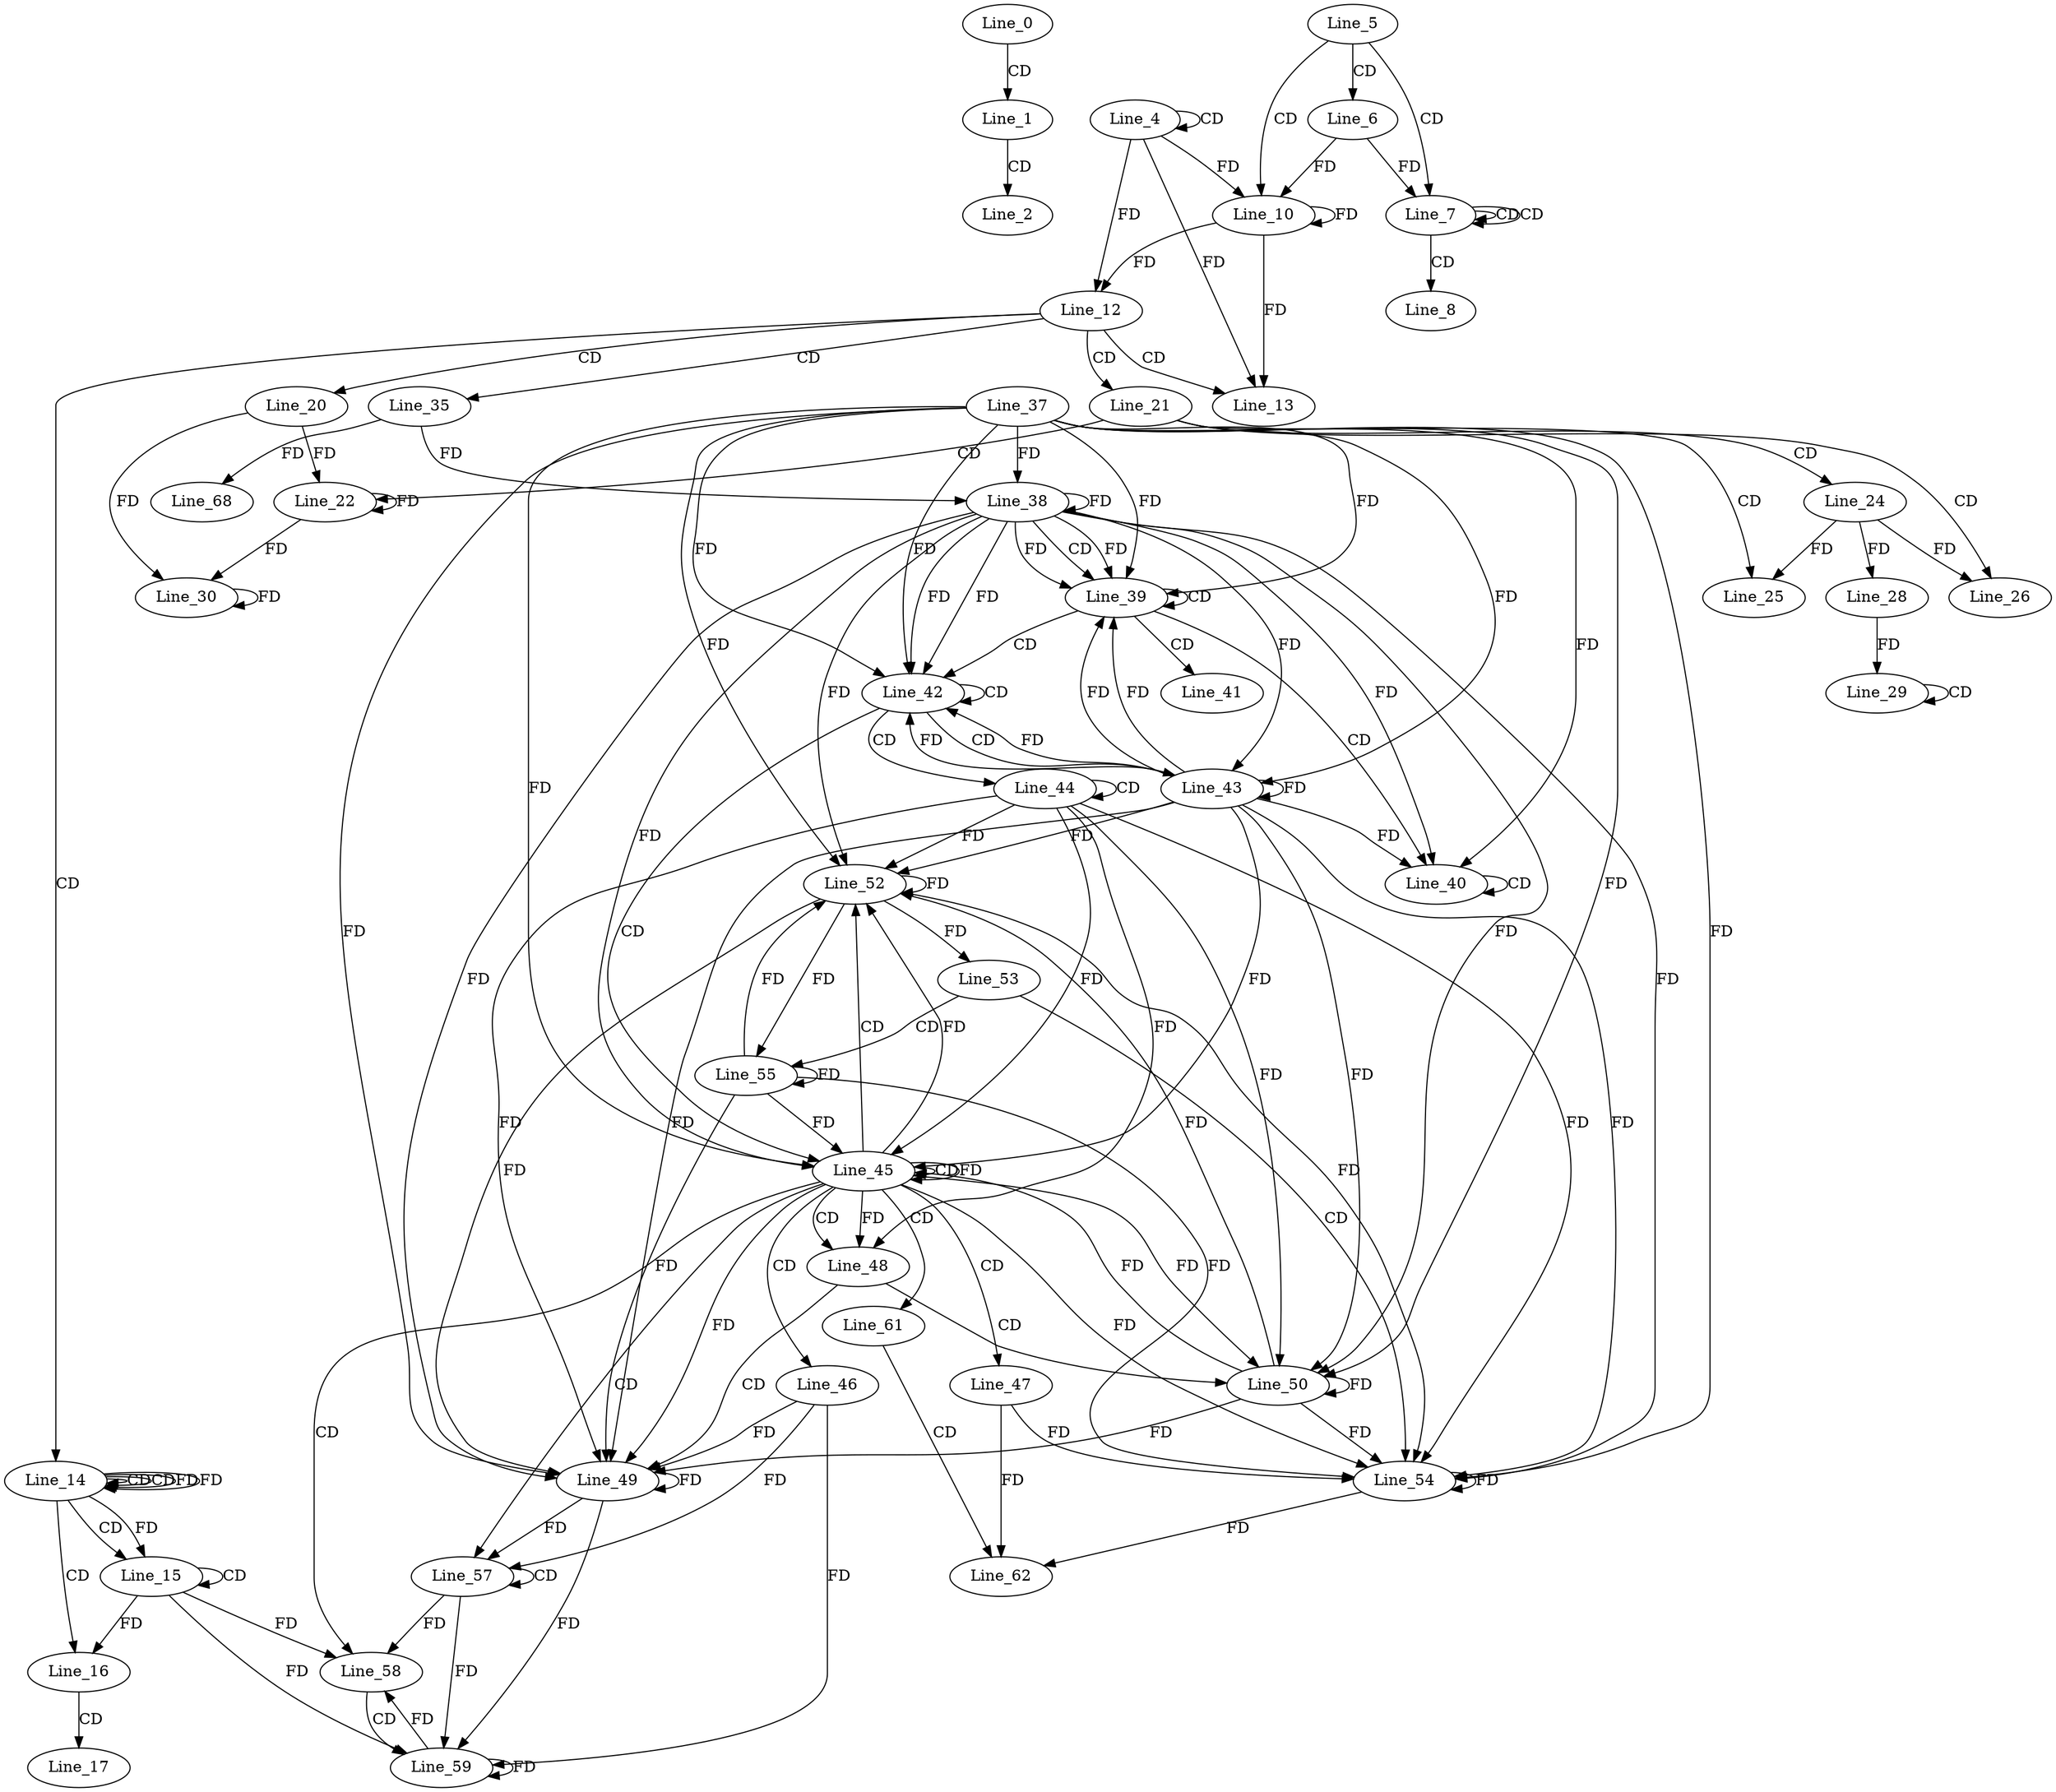 digraph G {
  Line_0;
  Line_1;
  Line_2;
  Line_4;
  Line_4;
  Line_5;
  Line_6;
  Line_7;
  Line_7;
  Line_7;
  Line_8;
  Line_10;
  Line_10;
  Line_12;
  Line_13;
  Line_14;
  Line_14;
  Line_14;
  Line_14;
  Line_15;
  Line_15;
  Line_16;
  Line_17;
  Line_20;
  Line_21;
  Line_22;
  Line_24;
  Line_25;
  Line_26;
  Line_28;
  Line_29;
  Line_29;
  Line_28;
  Line_30;
  Line_35;
  Line_38;
  Line_37;
  Line_38;
  Line_38;
  Line_39;
  Line_39;
  Line_40;
  Line_40;
  Line_40;
  Line_41;
  Line_42;
  Line_42;
  Line_43;
  Line_43;
  Line_43;
  Line_44;
  Line_44;
  Line_45;
  Line_45;
  Line_45;
  Line_45;
  Line_46;
  Line_47;
  Line_48;
  Line_49;
  Line_49;
  Line_49;
  Line_50;
  Line_50;
  Line_50;
  Line_52;
  Line_52;
  Line_53;
  Line_54;
  Line_54;
  Line_55;
  Line_55;
  Line_55;
  Line_57;
  Line_57;
  Line_58;
  Line_59;
  Line_59;
  Line_61;
  Line_62;
  Line_68;
  Line_0 -> Line_1 [ label="CD" ];
  Line_1 -> Line_2 [ label="CD" ];
  Line_4 -> Line_4 [ label="CD" ];
  Line_5 -> Line_6 [ label="CD" ];
  Line_5 -> Line_7 [ label="CD" ];
  Line_7 -> Line_7 [ label="CD" ];
  Line_7 -> Line_7 [ label="CD" ];
  Line_6 -> Line_7 [ label="FD" ];
  Line_7 -> Line_8 [ label="CD" ];
  Line_5 -> Line_10 [ label="CD" ];
  Line_4 -> Line_10 [ label="FD" ];
  Line_10 -> Line_10 [ label="FD" ];
  Line_6 -> Line_10 [ label="FD" ];
  Line_4 -> Line_12 [ label="FD" ];
  Line_10 -> Line_12 [ label="FD" ];
  Line_12 -> Line_13 [ label="CD" ];
  Line_4 -> Line_13 [ label="FD" ];
  Line_10 -> Line_13 [ label="FD" ];
  Line_12 -> Line_14 [ label="CD" ];
  Line_14 -> Line_14 [ label="CD" ];
  Line_14 -> Line_14 [ label="CD" ];
  Line_14 -> Line_14 [ label="FD" ];
  Line_14 -> Line_15 [ label="CD" ];
  Line_15 -> Line_15 [ label="CD" ];
  Line_14 -> Line_15 [ label="FD" ];
  Line_14 -> Line_16 [ label="CD" ];
  Line_15 -> Line_16 [ label="FD" ];
  Line_16 -> Line_17 [ label="CD" ];
  Line_12 -> Line_20 [ label="CD" ];
  Line_12 -> Line_21 [ label="CD" ];
  Line_21 -> Line_22 [ label="CD" ];
  Line_20 -> Line_22 [ label="FD" ];
  Line_22 -> Line_22 [ label="FD" ];
  Line_21 -> Line_24 [ label="CD" ];
  Line_21 -> Line_25 [ label="CD" ];
  Line_24 -> Line_25 [ label="FD" ];
  Line_21 -> Line_26 [ label="CD" ];
  Line_24 -> Line_26 [ label="FD" ];
  Line_24 -> Line_28 [ label="FD" ];
  Line_29 -> Line_29 [ label="CD" ];
  Line_28 -> Line_29 [ label="FD" ];
  Line_20 -> Line_30 [ label="FD" ];
  Line_22 -> Line_30 [ label="FD" ];
  Line_30 -> Line_30 [ label="FD" ];
  Line_12 -> Line_35 [ label="CD" ];
  Line_38 -> Line_38 [ label="FD" ];
  Line_37 -> Line_38 [ label="FD" ];
  Line_35 -> Line_38 [ label="FD" ];
  Line_38 -> Line_39 [ label="CD" ];
  Line_38 -> Line_39 [ label="FD" ];
  Line_37 -> Line_39 [ label="FD" ];
  Line_39 -> Line_39 [ label="CD" ];
  Line_38 -> Line_39 [ label="FD" ];
  Line_37 -> Line_39 [ label="FD" ];
  Line_39 -> Line_40 [ label="CD" ];
  Line_40 -> Line_40 [ label="CD" ];
  Line_38 -> Line_40 [ label="FD" ];
  Line_37 -> Line_40 [ label="FD" ];
  Line_39 -> Line_41 [ label="CD" ];
  Line_39 -> Line_42 [ label="CD" ];
  Line_38 -> Line_42 [ label="FD" ];
  Line_37 -> Line_42 [ label="FD" ];
  Line_42 -> Line_42 [ label="CD" ];
  Line_38 -> Line_42 [ label="FD" ];
  Line_37 -> Line_42 [ label="FD" ];
  Line_42 -> Line_43 [ label="CD" ];
  Line_38 -> Line_43 [ label="FD" ];
  Line_43 -> Line_43 [ label="FD" ];
  Line_37 -> Line_43 [ label="FD" ];
  Line_42 -> Line_44 [ label="CD" ];
  Line_44 -> Line_44 [ label="CD" ];
  Line_42 -> Line_45 [ label="CD" ];
  Line_45 -> Line_45 [ label="CD" ];
  Line_38 -> Line_45 [ label="FD" ];
  Line_43 -> Line_45 [ label="FD" ];
  Line_37 -> Line_45 [ label="FD" ];
  Line_45 -> Line_45 [ label="FD" ];
  Line_44 -> Line_45 [ label="FD" ];
  Line_45 -> Line_46 [ label="CD" ];
  Line_45 -> Line_47 [ label="CD" ];
  Line_45 -> Line_48 [ label="CD" ];
  Line_45 -> Line_48 [ label="FD" ];
  Line_44 -> Line_48 [ label="FD" ];
  Line_48 -> Line_49 [ label="CD" ];
  Line_46 -> Line_49 [ label="FD" ];
  Line_49 -> Line_49 [ label="FD" ];
  Line_38 -> Line_49 [ label="FD" ];
  Line_43 -> Line_49 [ label="FD" ];
  Line_37 -> Line_49 [ label="FD" ];
  Line_45 -> Line_49 [ label="FD" ];
  Line_44 -> Line_49 [ label="FD" ];
  Line_48 -> Line_50 [ label="CD" ];
  Line_50 -> Line_50 [ label="FD" ];
  Line_38 -> Line_50 [ label="FD" ];
  Line_43 -> Line_50 [ label="FD" ];
  Line_37 -> Line_50 [ label="FD" ];
  Line_45 -> Line_50 [ label="FD" ];
  Line_44 -> Line_50 [ label="FD" ];
  Line_45 -> Line_52 [ label="CD" ];
  Line_45 -> Line_52 [ label="FD" ];
  Line_52 -> Line_52 [ label="FD" ];
  Line_44 -> Line_52 [ label="FD" ];
  Line_50 -> Line_52 [ label="FD" ];
  Line_38 -> Line_52 [ label="FD" ];
  Line_43 -> Line_52 [ label="FD" ];
  Line_37 -> Line_52 [ label="FD" ];
  Line_52 -> Line_53 [ label="FD" ];
  Line_53 -> Line_54 [ label="CD" ];
  Line_47 -> Line_54 [ label="FD" ];
  Line_54 -> Line_54 [ label="FD" ];
  Line_50 -> Line_54 [ label="FD" ];
  Line_38 -> Line_54 [ label="FD" ];
  Line_43 -> Line_54 [ label="FD" ];
  Line_37 -> Line_54 [ label="FD" ];
  Line_45 -> Line_54 [ label="FD" ];
  Line_52 -> Line_54 [ label="FD" ];
  Line_44 -> Line_54 [ label="FD" ];
  Line_53 -> Line_55 [ label="CD" ];
  Line_55 -> Line_55 [ label="FD" ];
  Line_52 -> Line_55 [ label="FD" ];
  Line_45 -> Line_57 [ label="CD" ];
  Line_57 -> Line_57 [ label="CD" ];
  Line_46 -> Line_57 [ label="FD" ];
  Line_49 -> Line_57 [ label="FD" ];
  Line_45 -> Line_58 [ label="CD" ];
  Line_57 -> Line_58 [ label="FD" ];
  Line_15 -> Line_58 [ label="FD" ];
  Line_58 -> Line_59 [ label="CD" ];
  Line_57 -> Line_59 [ label="FD" ];
  Line_59 -> Line_59 [ label="FD" ];
  Line_15 -> Line_59 [ label="FD" ];
  Line_46 -> Line_59 [ label="FD" ];
  Line_49 -> Line_59 [ label="FD" ];
  Line_45 -> Line_61 [ label="CD" ];
  Line_61 -> Line_62 [ label="CD" ];
  Line_47 -> Line_62 [ label="FD" ];
  Line_54 -> Line_62 [ label="FD" ];
  Line_35 -> Line_68 [ label="FD" ];
  Line_14 -> Line_14 [ label="FD" ];
  Line_43 -> Line_39 [ label="FD" ];
  Line_43 -> Line_39 [ label="FD" ];
  Line_43 -> Line_40 [ label="FD" ];
  Line_43 -> Line_42 [ label="FD" ];
  Line_43 -> Line_42 [ label="FD" ];
  Line_50 -> Line_45 [ label="FD" ];
  Line_55 -> Line_45 [ label="FD" ];
  Line_50 -> Line_49 [ label="FD" ];
  Line_55 -> Line_49 [ label="FD" ];
  Line_52 -> Line_49 [ label="FD" ];
  Line_55 -> Line_52 [ label="FD" ];
  Line_55 -> Line_54 [ label="FD" ];
  Line_59 -> Line_58 [ label="FD" ];
}
